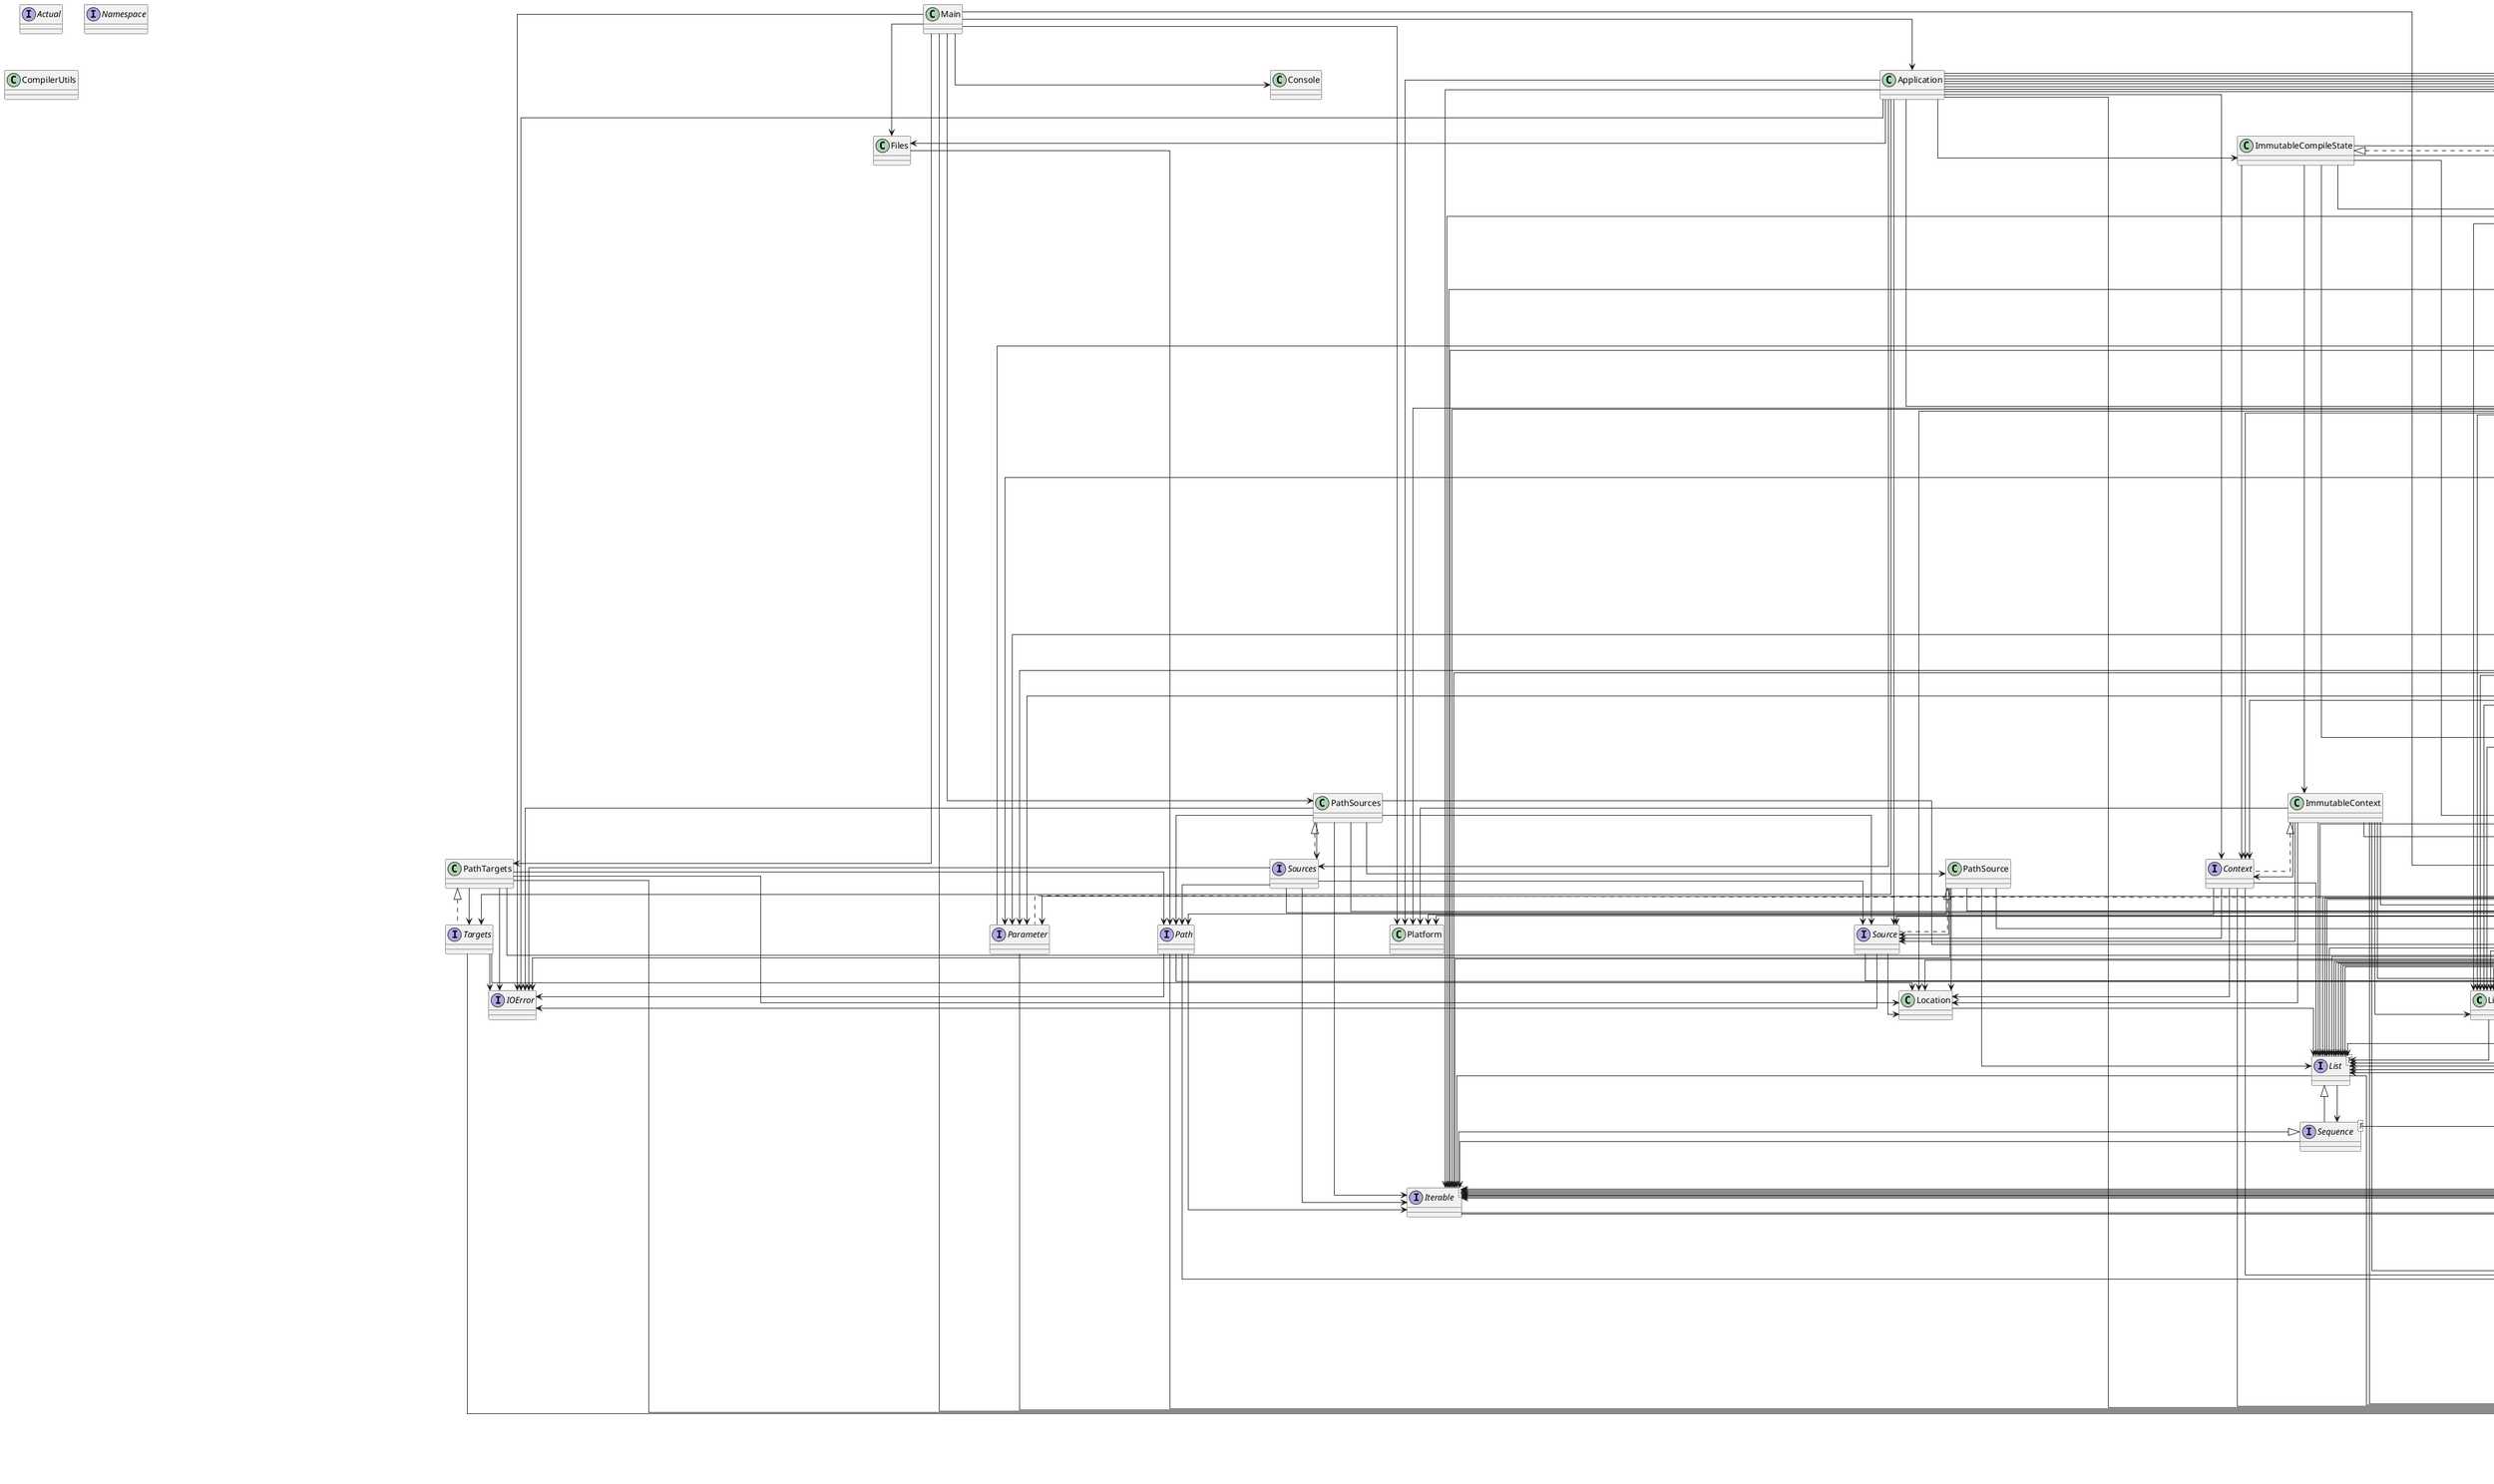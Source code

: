@startuml
skinparam linetype ortho
class Lists {
}
class Files {
}
interface Actual {
}
interface Namespace {
}
interface Collector<T, C> {
}
class EmptyHead<T> {
}
EmptyHead <|.. Head
class FlatMapHead<T, R> {
}
FlatMapHead <|.. Head
interface Head<T> {
}
class HeadedIter<T> {
}
HeadedIter <|.. Iter
class MapHead<T, R> {
}
MapHead <|.. Head
class RangeHead {
}
RangeHead <|.. Head
class SingleHead<T> {
}
SingleHead <|.. Head
interface Iter<T> {
}
class Iters {
}
class Joiner {
}
Joiner <|.. Collector
interface Iterable<T> {
}
interface List<T> {
}
List <|-- Sequence
class ListCollector<T> {
}
ListCollector <|.. Collector
interface Sequence<T> {
}
Sequence <|-- Iterable
class Console {
}
interface IOError {
}
interface Path {
}
class None<T> {
}
None <|.. Option
interface Option<T> {
}
class Some<T> {
}
Some <|.. Option
class Err<T, X> {
}
Err <|.. Result
class Ok<T, X> {
}
Ok <|.. Result
interface Result<T, X> {
}
class Characters {
}
class Strings {
}
interface Tuple2<A, B> {
}
class Tuple2Impl<A, B> {
}
Tuple2Impl <|.. Tuple2
class Application {
}
interface CompileState {
}
interface Composable<T, R> {
}
class PrefixComposable<T> {
}
PrefixComposable <|.. Composable
class SplitComposable<T> {
}
SplitComposable <|.. Composable
class SuffixComposable<T> {
}
SuffixComposable <|.. Composable
interface Context {
}
class ConstructionCaller {
}
ConstructionCaller <|.. Caller
class ConstructorHeader {
}
ConstructorHeader <|.. MethodHeader
class Definition {
}
interface MethodHeader {
}
interface Parameter {
}
class Dependency {
}
interface Divider {
}
class FoldedDivider {
}
FoldedDivider <|.. Divider
interface DivideState {
}
class DecoratedFolder {
}
DecoratedFolder <|.. Folder
class DelimitedFolder {
}
DelimitedFolder <|.. Folder
interface Folder {
}
class OperatorFolder {
}
OperatorFolder <|.. Folder
class StatementsFolder {
}
StatementsFolder <|.. Folder
class TypeSeparatorFolder {
}
TypeSeparatorFolder <|.. Folder
class ValueFolder {
}
ValueFolder <|.. Folder
class ImmutableCompileState {
}
ImmutableCompileState <|.. CompileState
class ImmutableContext {
}
ImmutableContext <|.. Context
class ImmutableDivideState {
}
ImmutableDivideState <|.. DivideState
class ImmutableRegistry {
}
ImmutableRegistry <|.. Registry
class ImmutableStack {
}
ImmutableStack <|.. Stack
class Import {
}
class FirstLocator {
}
FirstLocator <|.. Locator
class LastLocator {
}
LastLocator <|.. Locator
interface Locator {
}
interface Merger {
}
class StatementsMerger {
}
StatementsMerger <|.. Merger
class ValueMerger {
}
ValueMerger <|.. Merger
interface Registry {
}
class OrRule<T> {
}
OrRule <|.. Rule
interface Rule<T> {
}
class FirstSelector {
}
FirstSelector <|.. Selector
class LastSelector {
}
LastSelector <|.. Selector
interface Selector {
}
class FoldingSplitter {
}
FoldingSplitter <|.. Splitter
class LocatingSplitter {
}
LocatingSplitter <|.. Splitter
interface Splitter {
}
interface Stack {
}
class Whitespace {
}
Whitespace <|.. Parameter
class FunctionType {
}
FunctionType <|.. Type
class PrimitiveType {
}
PrimitiveType <|.. Type
class TemplateType {
}
TemplateType <|.. Type
interface Type {
}
class VariadicType {
}
VariadicType <|.. Type
class AccessValue {
}
AccessValue <|.. Value
interface Argument {
}
interface Caller {
}
class Invokable {
}
Invokable <|.. Value
class Lambda {
}
Lambda <|.. Value
class Not {
}
Not <|.. Value
class Operation {
}
Operation <|.. Value
class Placeholder {
}
class StringValue {
}
StringValue <|.. Value
class Symbol {
}
class ValueUtils {
}
class CompilerUtils {
}
class DefiningCompiler {
}
class DefinitionCompiler {
}
class DivideRule<T> {
}
DivideRule <|.. Rule
class FieldCompiler {
}
class FunctionSegmentCompiler {
}
class PathSource {
}
PathSource <|.. Source
interface Source {
}
class Location {
}
class Main {
}
class PathSources {
}
PathSources <|.. Sources
class PathTargets {
}
PathTargets <|.. Targets
class Platform {
}
class RootCompiler {
}
interface Sources {
}
interface Targets {
}
class TypeCompiler {
}
class ValueCompiler {
}
class WhitespaceCompiler {
}
Lists --> List
Files --> Path
EmptyHead --> Head
EmptyHead --> Option
EmptyHead --> None
FlatMapHead --> Head
FlatMapHead --> Iter
FlatMapHead --> Option
FlatMapHead --> None
Head --> Option
HeadedIter --> Iter
HeadedIter --> Head
HeadedIter --> Option
HeadedIter --> Collector
HeadedIter --> MapHead
HeadedIter --> Tuple2
HeadedIter --> FlatMapHead
HeadedIter --> EmptyHead
HeadedIter --> Result
HeadedIter --> Ok
HeadedIter --> SingleHead
MapHead --> Head
MapHead --> Option
RangeHead --> Head
RangeHead --> Option
RangeHead --> None
RangeHead --> Some
SingleHead --> Head
SingleHead --> Option
SingleHead --> None
SingleHead --> Some
Iter --> Collector
Iter --> Option
Iter --> Result
Iters --> Iter
Iters --> Option
Iters --> HeadedIter
Iters --> EmptyHead
Iters --> Head
Iters --> SingleHead
Iters --> RangeHead
Joiner --> Option
Joiner --> Collector
Joiner --> None
Joiner --> Some
Iterable --> Iter
Iterable --> Tuple2
List --> Sequence
List --> Option
List --> Iterable
ListCollector --> List
ListCollector --> Collector
ListCollector --> Lists
Sequence --> Iterable
Sequence --> Option
Path --> IOError
Path --> Option
Path --> Result
Path --> Iterable
Path --> Iter
None --> Option
None --> Tuple2
None --> Tuple2Impl
Option --> Tuple2
Some --> Option
Some --> None
Some --> Tuple2
Some --> Tuple2Impl
Err --> Result
Err --> Option
Err --> Some
Ok --> Result
Ok --> Option
Ok --> None
Result --> Option
Tuple2Impl --> Tuple2
Application --> Sources
Application --> Targets
Application --> Source
Application --> Joiner
Application --> IOError
Application --> Option
Application --> Platform
Application --> Iterable
Application --> CompileState
Application --> Result
Application --> ImmutableCompileState
Application --> Context
Application --> Files
Application --> Dependency
Application --> Err
Application --> RootCompiler
Application --> Ok
Application --> Import
Application --> Registry
CompileState --> Registry
CompileState --> Context
CompileState --> Stack
Composable --> Tuple2
Composable --> Option
PrefixComposable --> Composable
PrefixComposable --> Option
PrefixComposable --> None
PrefixComposable --> Strings
SplitComposable --> Composable
SplitComposable --> Splitter
SplitComposable --> Tuple2
SplitComposable --> Option
SplitComposable --> LocatingSplitter
SplitComposable --> LastLocator
SuffixComposable --> Composable
SuffixComposable --> Option
SuffixComposable --> None
SuffixComposable --> Strings
Context --> Source
Context --> Iter
Context --> Platform
Context --> Option
Context --> Location
Context --> List
ConstructionCaller --> Caller
ConstructionCaller --> Value
ConstructionCaller --> Option
ConstructionCaller --> None
ConstructorHeader --> MethodHeader
Definition --> List
Definition --> Iterable
Definition --> Type
Definition --> Option
Definition --> Some
Definition --> Joiner
Definition --> RootCompiler
Definition --> MethodHeader
Definition --> Strings
Parameter --> Definition
Parameter --> Option
Divider --> Iter
FoldedDivider --> Divider
FoldedDivider --> Folder
FoldedDivider --> Iter
FoldedDivider --> DivideState
FoldedDivider --> Tuple2Impl
DivideState --> Iter
DivideState --> Tuple2
DivideState --> Option
DecoratedFolder --> Folder
DecoratedFolder --> DivideState
DecoratedFolder --> Option
DecoratedFolder --> None
DecoratedFolder --> Tuple2
DecoratedFolder --> Some
DecoratedFolder --> Tuple2Impl
DelimitedFolder --> Folder
DelimitedFolder --> DivideState
Folder --> DivideState
OperatorFolder --> Folder
OperatorFolder --> DivideState
OperatorFolder --> Strings
OperatorFolder --> Tuple2
StatementsFolder --> Folder
StatementsFolder --> DivideState
TypeSeparatorFolder --> Folder
TypeSeparatorFolder --> DivideState
ValueFolder --> Folder
ValueFolder --> DivideState
ImmutableCompileState --> CompileState
ImmutableCompileState --> Context
ImmutableCompileState --> Registry
ImmutableCompileState --> Stack
ImmutableCompileState --> ImmutableContext
ImmutableCompileState --> ImmutableRegistry
ImmutableCompileState --> ImmutableStack
ImmutableContext --> Context
ImmutableContext --> Platform
ImmutableContext --> Option
ImmutableContext --> Location
ImmutableContext --> Source
ImmutableContext --> List
ImmutableContext --> None
ImmutableContext --> Lists
ImmutableContext --> Iter
ImmutableContext --> Strings
ImmutableContext --> Some
ImmutableDivideState --> DivideState
ImmutableDivideState --> List
ImmutableDivideState --> Iter
ImmutableDivideState --> Tuple2
ImmutableDivideState --> Option
ImmutableDivideState --> Strings
ImmutableDivideState --> None
ImmutableDivideState --> Some
ImmutableDivideState --> Tuple2Impl
ImmutableRegistry --> Registry
ImmutableRegistry --> Import
ImmutableRegistry --> List
ImmutableRegistry --> Dependency
ImmutableRegistry --> Lists
ImmutableRegistry --> Iter
ImmutableStack --> Stack
ImmutableStack --> List
ImmutableStack --> Definition
ImmutableStack --> Lists
ImmutableStack --> Option
ImmutableStack --> Strings
ImmutableStack --> Iterable
Import --> Iterable
Import --> Joiner
Import --> Strings
FirstLocator --> Locator
LastLocator --> Locator
Merger --> CompileState
Merger --> Tuple2
Merger --> List
Merger --> Tuple2Impl
Merger --> Iterable
StatementsMerger --> Merger
ValueMerger --> Merger
ValueMerger --> Strings
Registry --> Dependency
Registry --> Iter
Registry --> Import
OrRule --> Rule
OrRule --> Iterable
OrRule --> CompileState
OrRule --> Tuple2
OrRule --> Tuple2Impl
OrRule --> Placeholder
OrRule --> Option
OrRule --> Iters
Rule --> CompileState
Rule --> Tuple2
Rule --> Option
FirstSelector --> Selector
FirstSelector --> Tuple2
FirstSelector --> Option
FirstSelector --> List
FirstSelector --> Joiner
FirstSelector --> Some
FirstSelector --> Tuple2Impl
LastSelector --> Selector
LastSelector --> Tuple2
LastSelector --> Option
LastSelector --> List
LastSelector --> Joiner
LastSelector --> Some
LastSelector --> Tuple2Impl
Selector --> Tuple2
Selector --> Option
Selector --> List
FoldingSplitter --> Splitter
FoldingSplitter --> Folder
FoldingSplitter --> Selector
FoldingSplitter --> Tuple2
FoldingSplitter --> Option
FoldingSplitter --> FoldedDivider
FoldingSplitter --> DecoratedFolder
FoldingSplitter --> ListCollector
FoldingSplitter --> None
LocatingSplitter --> Splitter
LocatingSplitter --> Locator
LocatingSplitter --> Tuple2
LocatingSplitter --> Option
LocatingSplitter --> None
LocatingSplitter --> Strings
LocatingSplitter --> Some
LocatingSplitter --> Tuple2Impl
Splitter --> Tuple2
Splitter --> Option
Stack --> Option
Stack --> Definition
Stack --> Iterable
Whitespace --> Parameter
Whitespace --> Definition
Whitespace --> Option
Whitespace --> None
FunctionType --> Type
FunctionType --> Iterable
FunctionType --> Tuple2
FunctionType --> Joiner
PrimitiveType --> Type
TemplateType --> Type
TemplateType --> Iterable
TemplateType --> ValueUtils
VariadicType --> Type
AccessValue --> Value
AccessValue --> Option
AccessValue --> Some
AccessValue --> Type
AccessValue --> CompileState
AccessValue --> PrimitiveType
AccessValue --> None
Argument --> Value
Argument --> Option
Caller --> Value
Caller --> Option
Invokable --> Value
Invokable --> Caller
Invokable --> Iterable
Invokable --> Joiner
Invokable --> Option
Invokable --> Some
Invokable --> None
Invokable --> Type
Invokable --> CompileState
Invokable --> PrimitiveType
Lambda --> Value
Lambda --> Definition
Lambda --> Iterable
Lambda --> Joiner
Lambda --> Option
Lambda --> Some
Lambda --> None
Lambda --> Type
Lambda --> CompileState
Lambda --> PrimitiveType
Not --> Value
Not --> Option
Not --> Some
Not --> None
Not --> Type
Not --> CompileState
Not --> PrimitiveType
Operation --> Value
Operation --> Option
Operation --> Some
Operation --> None
Operation --> Type
Operation --> CompileState
Operation --> PrimitiveType
Placeholder --> Value
Placeholder --> Option
Placeholder --> None
Placeholder --> Definition
Placeholder --> Type
Placeholder --> CompileState
Placeholder --> PrimitiveType
StringValue --> Value
StringValue --> Option
StringValue --> Some
StringValue --> None
StringValue --> Type
StringValue --> CompileState
StringValue --> PrimitiveType
Symbol --> Type
Symbol --> CompileState
Symbol --> Definition
Symbol --> PrimitiveType
Symbol --> Value
Symbol --> Option
Symbol --> Some
Symbol --> None
ValueUtils --> Iterable
ValueUtils --> Merger
ValueUtils --> ValueMerger
ValueUtils --> CompileState
ValueUtils --> List
ValueUtils --> Tuple2
ValueUtils --> Rule
ValueUtils --> Tuple2Impl
ValueUtils --> Lists
ValueUtils --> Option
ValueUtils --> DivideRule
ValueUtils --> ValueFolder
DefiningCompiler --> Definition
DefiningCompiler --> Iterable
DefiningCompiler --> Parameter
DefiningCompiler --> Iters
DefiningCompiler --> ListCollector
DefiningCompiler --> CompileState
DefiningCompiler --> List
DefiningCompiler --> Tuple2
DefiningCompiler --> ValueUtils
DefiningCompiler --> Some
DefiningCompiler --> Tuple2Impl
DefiningCompiler --> Placeholder
DefiningCompiler --> Option
DefiningCompiler --> WhitespaceCompiler
DefiningCompiler --> Whitespace
DefiningCompiler --> SplitComposable
DefiningCompiler --> Strings
DefiningCompiler --> LastSelector
DefiningCompiler --> Selector
DefiningCompiler --> FoldingSplitter
DefiningCompiler --> TypeSeparatorFolder
DefiningCompiler --> Composable
DefiningCompiler --> Lists
DefiningCompiler --> FoldedDivider
DefiningCompiler --> DecoratedFolder
DefiningCompiler --> DivideState
DefiningCompiler --> DelimitedFolder
DefiningCompiler --> SuffixComposable
DefiningCompiler --> LocatingSplitter
DefiningCompiler --> FirstLocator
DefiningCompiler --> Splitter
DefiningCompiler --> TypeCompiler
DefiningCompiler --> Type
DefiningCompiler --> Joiner
DefiningCompiler --> ValueFolder
DefinitionCompiler --> Definition
DefinitionCompiler --> Iterable
DefinitionCompiler --> Parameter
DefinitionCompiler --> Iters
DefinitionCompiler --> ListCollector
DefinitionCompiler --> Joiner
DefinitionCompiler --> CompileState
DefinitionCompiler --> List
DefinitionCompiler --> Tuple2
DefinitionCompiler --> ValueUtils
DefinitionCompiler --> Some
DefinitionCompiler --> DefiningCompiler
DivideRule --> List
DivideRule --> Rule
DivideRule --> Folder
DivideRule --> CompileState
DivideRule --> Tuple2
DivideRule --> Some
DivideRule --> Option
DivideRule --> FoldedDivider
DivideRule --> DecoratedFolder
DivideRule --> Tuple2Impl
DivideRule --> Lists
FieldCompiler --> CompileState
FieldCompiler --> Tuple2
FieldCompiler --> Option
FieldCompiler --> LocatingSplitter
FieldCompiler --> FirstLocator
FieldCompiler --> Splitter
FieldCompiler --> SplitComposable
FieldCompiler --> Composable
FieldCompiler --> Strings
FieldCompiler --> ConstructorHeader
FieldCompiler --> None
FieldCompiler --> DefiningCompiler
FieldCompiler --> Definition
FieldCompiler --> MethodHeader
FieldCompiler --> Joiner
FieldCompiler --> Some
FieldCompiler --> Tuple2Impl
FieldCompiler --> PrefixComposable
FieldCompiler --> SuffixComposable
FieldCompiler --> FunctionSegmentCompiler
FieldCompiler --> Stack
FieldCompiler --> Parameter
FieldCompiler --> ValueUtils
FieldCompiler --> ValueCompiler
FieldCompiler --> List
FieldCompiler --> Value
FunctionSegmentCompiler --> CompileState
FunctionSegmentCompiler --> Tuple2
FunctionSegmentCompiler --> Option
FunctionSegmentCompiler --> Strings
FunctionSegmentCompiler --> Some
FunctionSegmentCompiler --> Tuple2Impl
FunctionSegmentCompiler --> None
FunctionSegmentCompiler --> SuffixComposable
FunctionSegmentCompiler --> SplitComposable
FunctionSegmentCompiler --> LastSelector
FunctionSegmentCompiler --> Selector
FunctionSegmentCompiler --> FoldingSplitter
FunctionSegmentCompiler --> DivideState
FunctionSegmentCompiler --> Composable
FunctionSegmentCompiler --> OrRule
FunctionSegmentCompiler --> Lists
FunctionSegmentCompiler --> Rule
FunctionSegmentCompiler --> PrefixComposable
FunctionSegmentCompiler --> ValueCompiler
FunctionSegmentCompiler --> Value
FunctionSegmentCompiler --> LocatingSplitter
FunctionSegmentCompiler --> FirstLocator
FunctionSegmentCompiler --> Splitter
FunctionSegmentCompiler --> DefiningCompiler
FunctionSegmentCompiler --> Definition
FunctionSegmentCompiler --> Placeholder
FunctionSegmentCompiler --> WhitespaceCompiler
FunctionSegmentCompiler --> DivideRule
FunctionSegmentCompiler --> StatementsFolder
FunctionSegmentCompiler --> Merger
FunctionSegmentCompiler --> StatementsMerger
PathSource --> Source
PathSource --> Path
PathSource --> IOError
PathSource --> Result
PathSource --> List
PathSource --> ListCollector
PathSource --> Location
Source --> IOError
Source --> Result
Source --> Location
Location --> List
Main --> Files
Main --> PathSources
Main --> PathTargets
Main --> Application
Main --> IOError
Main --> Console
Main --> Option
Main --> Iters
Main --> Platform
PathSources --> Sources
PathSources --> Path
PathSources --> Source
PathSources --> Iterable
PathSources --> IOError
PathSources --> Result
PathSources --> PathSource
PathSources --> ListCollector
PathTargets --> Targets
PathTargets --> Path
PathTargets --> IOError
PathTargets --> Option
PathTargets --> None
PathTargets --> Location
RootCompiler --> CompileState
RootCompiler --> Tuple2
RootCompiler --> OrRule
RootCompiler --> Lists
RootCompiler --> WhitespaceCompiler
RootCompiler --> Rule
RootCompiler --> SplitComposable
RootCompiler --> LocatingSplitter
RootCompiler --> FirstLocator
RootCompiler --> Composable
RootCompiler --> SuffixComposable
RootCompiler --> DefiningCompiler
RootCompiler --> Some
RootCompiler --> Tuple2Impl
RootCompiler --> Strings
RootCompiler --> Option
RootCompiler --> List
RootCompiler --> TypeCompiler
RootCompiler --> Type
RootCompiler --> None
RootCompiler --> Splitter
RootCompiler --> ValueUtils
RootCompiler --> Iterable
RootCompiler --> Definition
RootCompiler --> ValueCompiler
RootCompiler --> FunctionSegmentCompiler
RootCompiler --> Stack
RootCompiler --> Joiner
RootCompiler --> Platform
RootCompiler --> Registry
RootCompiler --> FieldCompiler
RootCompiler --> Location
RootCompiler --> Context
Sources --> Source
Sources --> Iterable
Sources --> IOError
Sources --> Result
Sources --> Path
Targets --> IOError
Targets --> Option
Targets --> Location
TypeCompiler --> CompileState
TypeCompiler --> Tuple2
TypeCompiler --> Option
TypeCompiler --> Type
TypeCompiler --> Tuple2Impl
TypeCompiler --> OrRule
TypeCompiler --> Lists
TypeCompiler --> Strings
TypeCompiler --> SuffixComposable
TypeCompiler --> Some
TypeCompiler --> VariadicType
TypeCompiler --> ValueCompiler
TypeCompiler --> Symbol
TypeCompiler --> None
TypeCompiler --> PrimitiveType
TypeCompiler --> LocatingSplitter
TypeCompiler --> FirstLocator
TypeCompiler --> Splitter
TypeCompiler --> SplitComposable
TypeCompiler --> Composable
TypeCompiler --> ValueUtils
TypeCompiler --> TemplateType
TypeCompiler --> List
TypeCompiler --> FunctionType
TypeCompiler --> WhitespaceCompiler
TypeCompiler --> Placeholder
TypeCompiler --> Location
TypeCompiler --> Import
TypeCompiler --> Registry
TypeCompiler --> Source
TypeCompiler --> Platform
TypeCompiler --> Dependency
ValueCompiler --> CompileState
ValueCompiler --> Tuple2Impl
ValueCompiler --> Value
ValueCompiler --> Tuple2
ValueCompiler --> Placeholder
ValueCompiler --> Option
ValueCompiler --> SuffixComposable
ValueCompiler --> SplitComposable
ValueCompiler --> LastSelector
ValueCompiler --> Selector
ValueCompiler --> FoldingSplitter
ValueCompiler --> DivideState
ValueCompiler --> Composable
ValueCompiler --> PrefixComposable
ValueCompiler --> TypeCompiler
ValueCompiler --> ConstructionCaller
ValueCompiler --> Strings
ValueCompiler --> Rule
ValueCompiler --> Some
ValueCompiler --> StringValue
ValueCompiler --> Not
ValueCompiler --> LocatingSplitter
ValueCompiler --> FirstLocator
ValueCompiler --> Splitter
ValueCompiler --> ValueUtils
ValueCompiler --> DefiningCompiler
ValueCompiler --> Parameter
ValueCompiler --> List
ValueCompiler --> Definition
ValueCompiler --> Iterable
ValueCompiler --> FunctionSegmentCompiler
ValueCompiler --> Stack
ValueCompiler --> Lambda
ValueCompiler --> None
ValueCompiler --> AccessValue
ValueCompiler --> OperatorFolder
ValueCompiler --> FirstSelector
ValueCompiler --> Operation
ValueCompiler --> Symbol
ValueCompiler --> HeadedIter
ValueCompiler --> RangeHead
ValueCompiler --> Characters
ValueCompiler --> Type
ValueCompiler --> Argument
ValueCompiler --> Caller
ValueCompiler --> Invokable
ValueCompiler --> Iters
ValueCompiler --> ListCollector
ValueCompiler --> OrRule
ValueCompiler --> Lists
WhitespaceCompiler --> CompileState
WhitespaceCompiler --> Tuple2
WhitespaceCompiler --> Option
WhitespaceCompiler --> Whitespace
WhitespaceCompiler --> Tuple2Impl
WhitespaceCompiler --> Strings
WhitespaceCompiler --> Some
WhitespaceCompiler --> None
@enduml